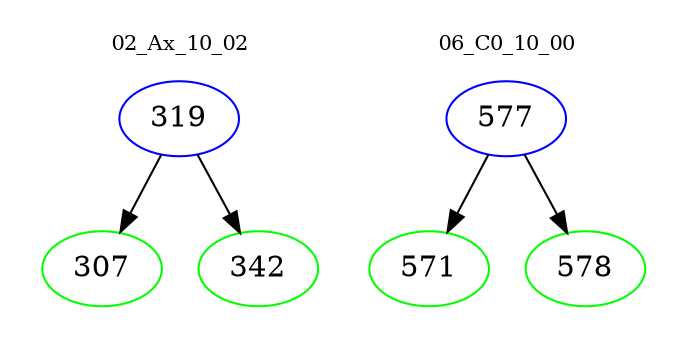 digraph{
subgraph cluster_0 {
color = white
label = "02_Ax_10_02";
fontsize=10;
T0_319 [label="319", color="blue"]
T0_319 -> T0_307 [color="black"]
T0_307 [label="307", color="green"]
T0_319 -> T0_342 [color="black"]
T0_342 [label="342", color="green"]
}
subgraph cluster_1 {
color = white
label = "06_C0_10_00";
fontsize=10;
T1_577 [label="577", color="blue"]
T1_577 -> T1_571 [color="black"]
T1_571 [label="571", color="green"]
T1_577 -> T1_578 [color="black"]
T1_578 [label="578", color="green"]
}
}
